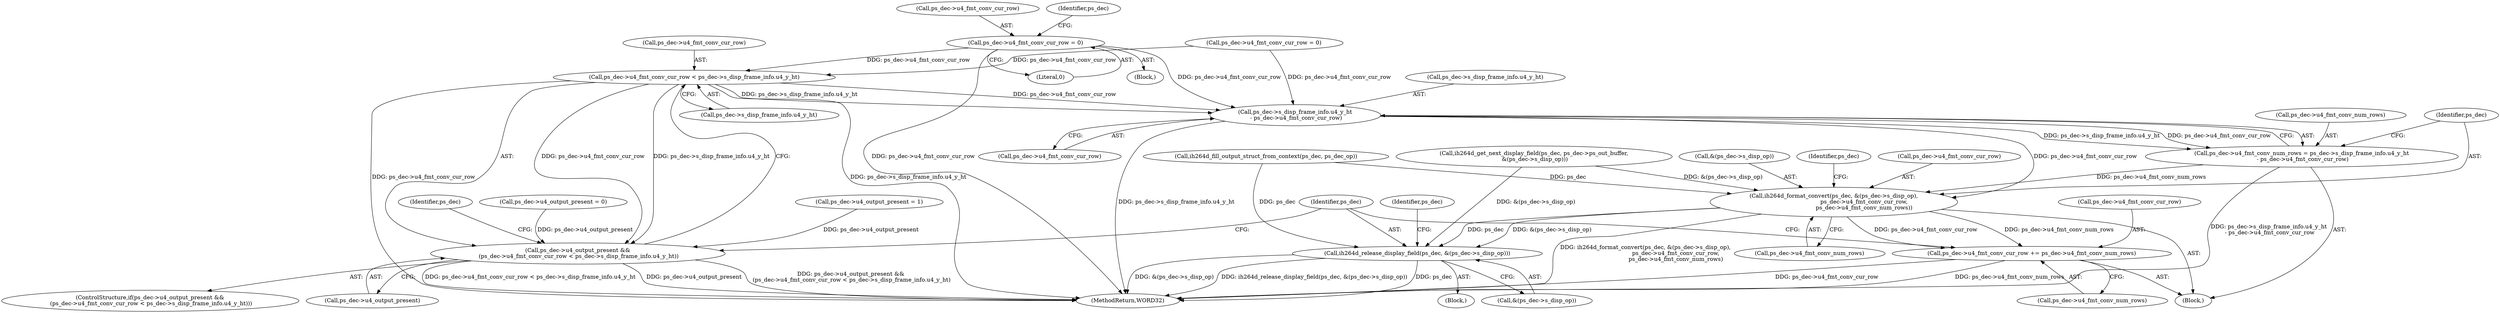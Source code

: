 digraph "0_Android_326fe991a4b7971e8aeaf4ac775491dd8abd85bb@pointer" {
"1002017" [label="(Call,ps_dec->u4_fmt_conv_cur_row = 0)"];
"1002035" [label="(Call,ps_dec->u4_fmt_conv_cur_row < ps_dec->s_disp_frame_info.u4_y_ht)"];
"1002031" [label="(Call,ps_dec->u4_output_present &&\n (ps_dec->u4_fmt_conv_cur_row < ps_dec->s_disp_frame_info.u4_y_ht))"];
"1002049" [label="(Call,ps_dec->s_disp_frame_info.u4_y_ht\n - ps_dec->u4_fmt_conv_cur_row)"];
"1002045" [label="(Call,ps_dec->u4_fmt_conv_num_rows = ps_dec->s_disp_frame_info.u4_y_ht\n - ps_dec->u4_fmt_conv_cur_row)"];
"1002058" [label="(Call,ih264d_format_convert(ps_dec, &(ps_dec->s_disp_op),\n                                  ps_dec->u4_fmt_conv_cur_row,\n                                  ps_dec->u4_fmt_conv_num_rows))"];
"1002070" [label="(Call,ps_dec->u4_fmt_conv_cur_row += ps_dec->u4_fmt_conv_num_rows)"];
"1002077" [label="(Call,ih264d_release_display_field(ps_dec, &(ps_dec->s_disp_op)))"];
"1002032" [label="(Call,ps_dec->u4_output_present)"];
"1002079" [label="(Call,&(ps_dec->s_disp_op))"];
"1002044" [label="(Block,)"];
"1000332" [label="(Call,ps_dec->u4_fmt_conv_cur_row = 0)"];
"1002017" [label="(Call,ps_dec->u4_fmt_conv_cur_row = 0)"];
"1002058" [label="(Call,ih264d_format_convert(ps_dec, &(ps_dec->s_disp_op),\n                                  ps_dec->u4_fmt_conv_cur_row,\n                                  ps_dec->u4_fmt_conv_num_rows))"];
"1002036" [label="(Call,ps_dec->u4_fmt_conv_cur_row)"];
"1002021" [label="(Literal,0)"];
"1001987" [label="(Block,)"];
"1002018" [label="(Call,ps_dec->u4_fmt_conv_cur_row)"];
"1002059" [label="(Identifier,ps_dec)"];
"1002039" [label="(Call,ps_dec->s_disp_frame_info.u4_y_ht)"];
"1002024" [label="(Identifier,ps_dec)"];
"1002035" [label="(Call,ps_dec->u4_fmt_conv_cur_row < ps_dec->s_disp_frame_info.u4_y_ht)"];
"1002031" [label="(Call,ps_dec->u4_output_present &&\n (ps_dec->u4_fmt_conv_cur_row < ps_dec->s_disp_frame_info.u4_y_ht))"];
"1002016" [label="(Block,)"];
"1002046" [label="(Call,ps_dec->u4_fmt_conv_num_rows)"];
"1002027" [label="(Call,ih264d_fill_output_struct_from_context(ps_dec, ps_dec_op))"];
"1002147" [label="(MethodReturn,WORD32)"];
"1002078" [label="(Identifier,ps_dec)"];
"1002067" [label="(Call,ps_dec->u4_fmt_conv_num_rows)"];
"1002070" [label="(Call,ps_dec->u4_fmt_conv_cur_row += ps_dec->u4_fmt_conv_num_rows)"];
"1002087" [label="(Identifier,ps_dec)"];
"1002077" [label="(Call,ih264d_release_display_field(ps_dec, &(ps_dec->s_disp_op)))"];
"1002022" [label="(Call,ps_dec->u4_output_present = 1)"];
"1002074" [label="(Call,ps_dec->u4_fmt_conv_num_rows)"];
"1002060" [label="(Call,&(ps_dec->s_disp_op))"];
"1002045" [label="(Call,ps_dec->u4_fmt_conv_num_rows = ps_dec->s_disp_frame_info.u4_y_ht\n - ps_dec->u4_fmt_conv_cur_row)"];
"1002047" [label="(Identifier,ps_dec)"];
"1001999" [label="(Call,ih264d_get_next_display_field(ps_dec, ps_dec->ps_out_buffer,\n &(ps_dec->s_disp_op)))"];
"1000337" [label="(Call,ps_dec->u4_output_present = 0)"];
"1002049" [label="(Call,ps_dec->s_disp_frame_info.u4_y_ht\n - ps_dec->u4_fmt_conv_cur_row)"];
"1002071" [label="(Call,ps_dec->u4_fmt_conv_cur_row)"];
"1002072" [label="(Identifier,ps_dec)"];
"1002055" [label="(Call,ps_dec->u4_fmt_conv_cur_row)"];
"1002064" [label="(Call,ps_dec->u4_fmt_conv_cur_row)"];
"1002050" [label="(Call,ps_dec->s_disp_frame_info.u4_y_ht)"];
"1002030" [label="(ControlStructure,if(ps_dec->u4_output_present &&\n (ps_dec->u4_fmt_conv_cur_row < ps_dec->s_disp_frame_info.u4_y_ht)))"];
"1002017" -> "1002016"  [label="AST: "];
"1002017" -> "1002021"  [label="CFG: "];
"1002018" -> "1002017"  [label="AST: "];
"1002021" -> "1002017"  [label="AST: "];
"1002024" -> "1002017"  [label="CFG: "];
"1002017" -> "1002147"  [label="DDG: ps_dec->u4_fmt_conv_cur_row"];
"1002017" -> "1002035"  [label="DDG: ps_dec->u4_fmt_conv_cur_row"];
"1002017" -> "1002049"  [label="DDG: ps_dec->u4_fmt_conv_cur_row"];
"1002035" -> "1002031"  [label="AST: "];
"1002035" -> "1002039"  [label="CFG: "];
"1002036" -> "1002035"  [label="AST: "];
"1002039" -> "1002035"  [label="AST: "];
"1002031" -> "1002035"  [label="CFG: "];
"1002035" -> "1002147"  [label="DDG: ps_dec->u4_fmt_conv_cur_row"];
"1002035" -> "1002147"  [label="DDG: ps_dec->s_disp_frame_info.u4_y_ht"];
"1002035" -> "1002031"  [label="DDG: ps_dec->u4_fmt_conv_cur_row"];
"1002035" -> "1002031"  [label="DDG: ps_dec->s_disp_frame_info.u4_y_ht"];
"1000332" -> "1002035"  [label="DDG: ps_dec->u4_fmt_conv_cur_row"];
"1002035" -> "1002049"  [label="DDG: ps_dec->s_disp_frame_info.u4_y_ht"];
"1002035" -> "1002049"  [label="DDG: ps_dec->u4_fmt_conv_cur_row"];
"1002031" -> "1002030"  [label="AST: "];
"1002031" -> "1002032"  [label="CFG: "];
"1002032" -> "1002031"  [label="AST: "];
"1002047" -> "1002031"  [label="CFG: "];
"1002078" -> "1002031"  [label="CFG: "];
"1002031" -> "1002147"  [label="DDG: ps_dec->u4_output_present"];
"1002031" -> "1002147"  [label="DDG: ps_dec->u4_output_present &&\n (ps_dec->u4_fmt_conv_cur_row < ps_dec->s_disp_frame_info.u4_y_ht)"];
"1002031" -> "1002147"  [label="DDG: ps_dec->u4_fmt_conv_cur_row < ps_dec->s_disp_frame_info.u4_y_ht"];
"1002022" -> "1002031"  [label="DDG: ps_dec->u4_output_present"];
"1000337" -> "1002031"  [label="DDG: ps_dec->u4_output_present"];
"1002049" -> "1002045"  [label="AST: "];
"1002049" -> "1002055"  [label="CFG: "];
"1002050" -> "1002049"  [label="AST: "];
"1002055" -> "1002049"  [label="AST: "];
"1002045" -> "1002049"  [label="CFG: "];
"1002049" -> "1002147"  [label="DDG: ps_dec->s_disp_frame_info.u4_y_ht"];
"1002049" -> "1002045"  [label="DDG: ps_dec->s_disp_frame_info.u4_y_ht"];
"1002049" -> "1002045"  [label="DDG: ps_dec->u4_fmt_conv_cur_row"];
"1000332" -> "1002049"  [label="DDG: ps_dec->u4_fmt_conv_cur_row"];
"1002049" -> "1002058"  [label="DDG: ps_dec->u4_fmt_conv_cur_row"];
"1002045" -> "1002044"  [label="AST: "];
"1002046" -> "1002045"  [label="AST: "];
"1002059" -> "1002045"  [label="CFG: "];
"1002045" -> "1002147"  [label="DDG: ps_dec->s_disp_frame_info.u4_y_ht\n - ps_dec->u4_fmt_conv_cur_row"];
"1002045" -> "1002058"  [label="DDG: ps_dec->u4_fmt_conv_num_rows"];
"1002058" -> "1002044"  [label="AST: "];
"1002058" -> "1002067"  [label="CFG: "];
"1002059" -> "1002058"  [label="AST: "];
"1002060" -> "1002058"  [label="AST: "];
"1002064" -> "1002058"  [label="AST: "];
"1002067" -> "1002058"  [label="AST: "];
"1002072" -> "1002058"  [label="CFG: "];
"1002058" -> "1002147"  [label="DDG: ih264d_format_convert(ps_dec, &(ps_dec->s_disp_op),\n                                  ps_dec->u4_fmt_conv_cur_row,\n                                  ps_dec->u4_fmt_conv_num_rows)"];
"1002027" -> "1002058"  [label="DDG: ps_dec"];
"1001999" -> "1002058"  [label="DDG: &(ps_dec->s_disp_op)"];
"1002058" -> "1002070"  [label="DDG: ps_dec->u4_fmt_conv_num_rows"];
"1002058" -> "1002070"  [label="DDG: ps_dec->u4_fmt_conv_cur_row"];
"1002058" -> "1002077"  [label="DDG: ps_dec"];
"1002058" -> "1002077"  [label="DDG: &(ps_dec->s_disp_op)"];
"1002070" -> "1002044"  [label="AST: "];
"1002070" -> "1002074"  [label="CFG: "];
"1002071" -> "1002070"  [label="AST: "];
"1002074" -> "1002070"  [label="AST: "];
"1002078" -> "1002070"  [label="CFG: "];
"1002070" -> "1002147"  [label="DDG: ps_dec->u4_fmt_conv_cur_row"];
"1002070" -> "1002147"  [label="DDG: ps_dec->u4_fmt_conv_num_rows"];
"1002077" -> "1001987"  [label="AST: "];
"1002077" -> "1002079"  [label="CFG: "];
"1002078" -> "1002077"  [label="AST: "];
"1002079" -> "1002077"  [label="AST: "];
"1002087" -> "1002077"  [label="CFG: "];
"1002077" -> "1002147"  [label="DDG: ps_dec"];
"1002077" -> "1002147"  [label="DDG: &(ps_dec->s_disp_op)"];
"1002077" -> "1002147"  [label="DDG: ih264d_release_display_field(ps_dec, &(ps_dec->s_disp_op))"];
"1002027" -> "1002077"  [label="DDG: ps_dec"];
"1001999" -> "1002077"  [label="DDG: &(ps_dec->s_disp_op)"];
}
